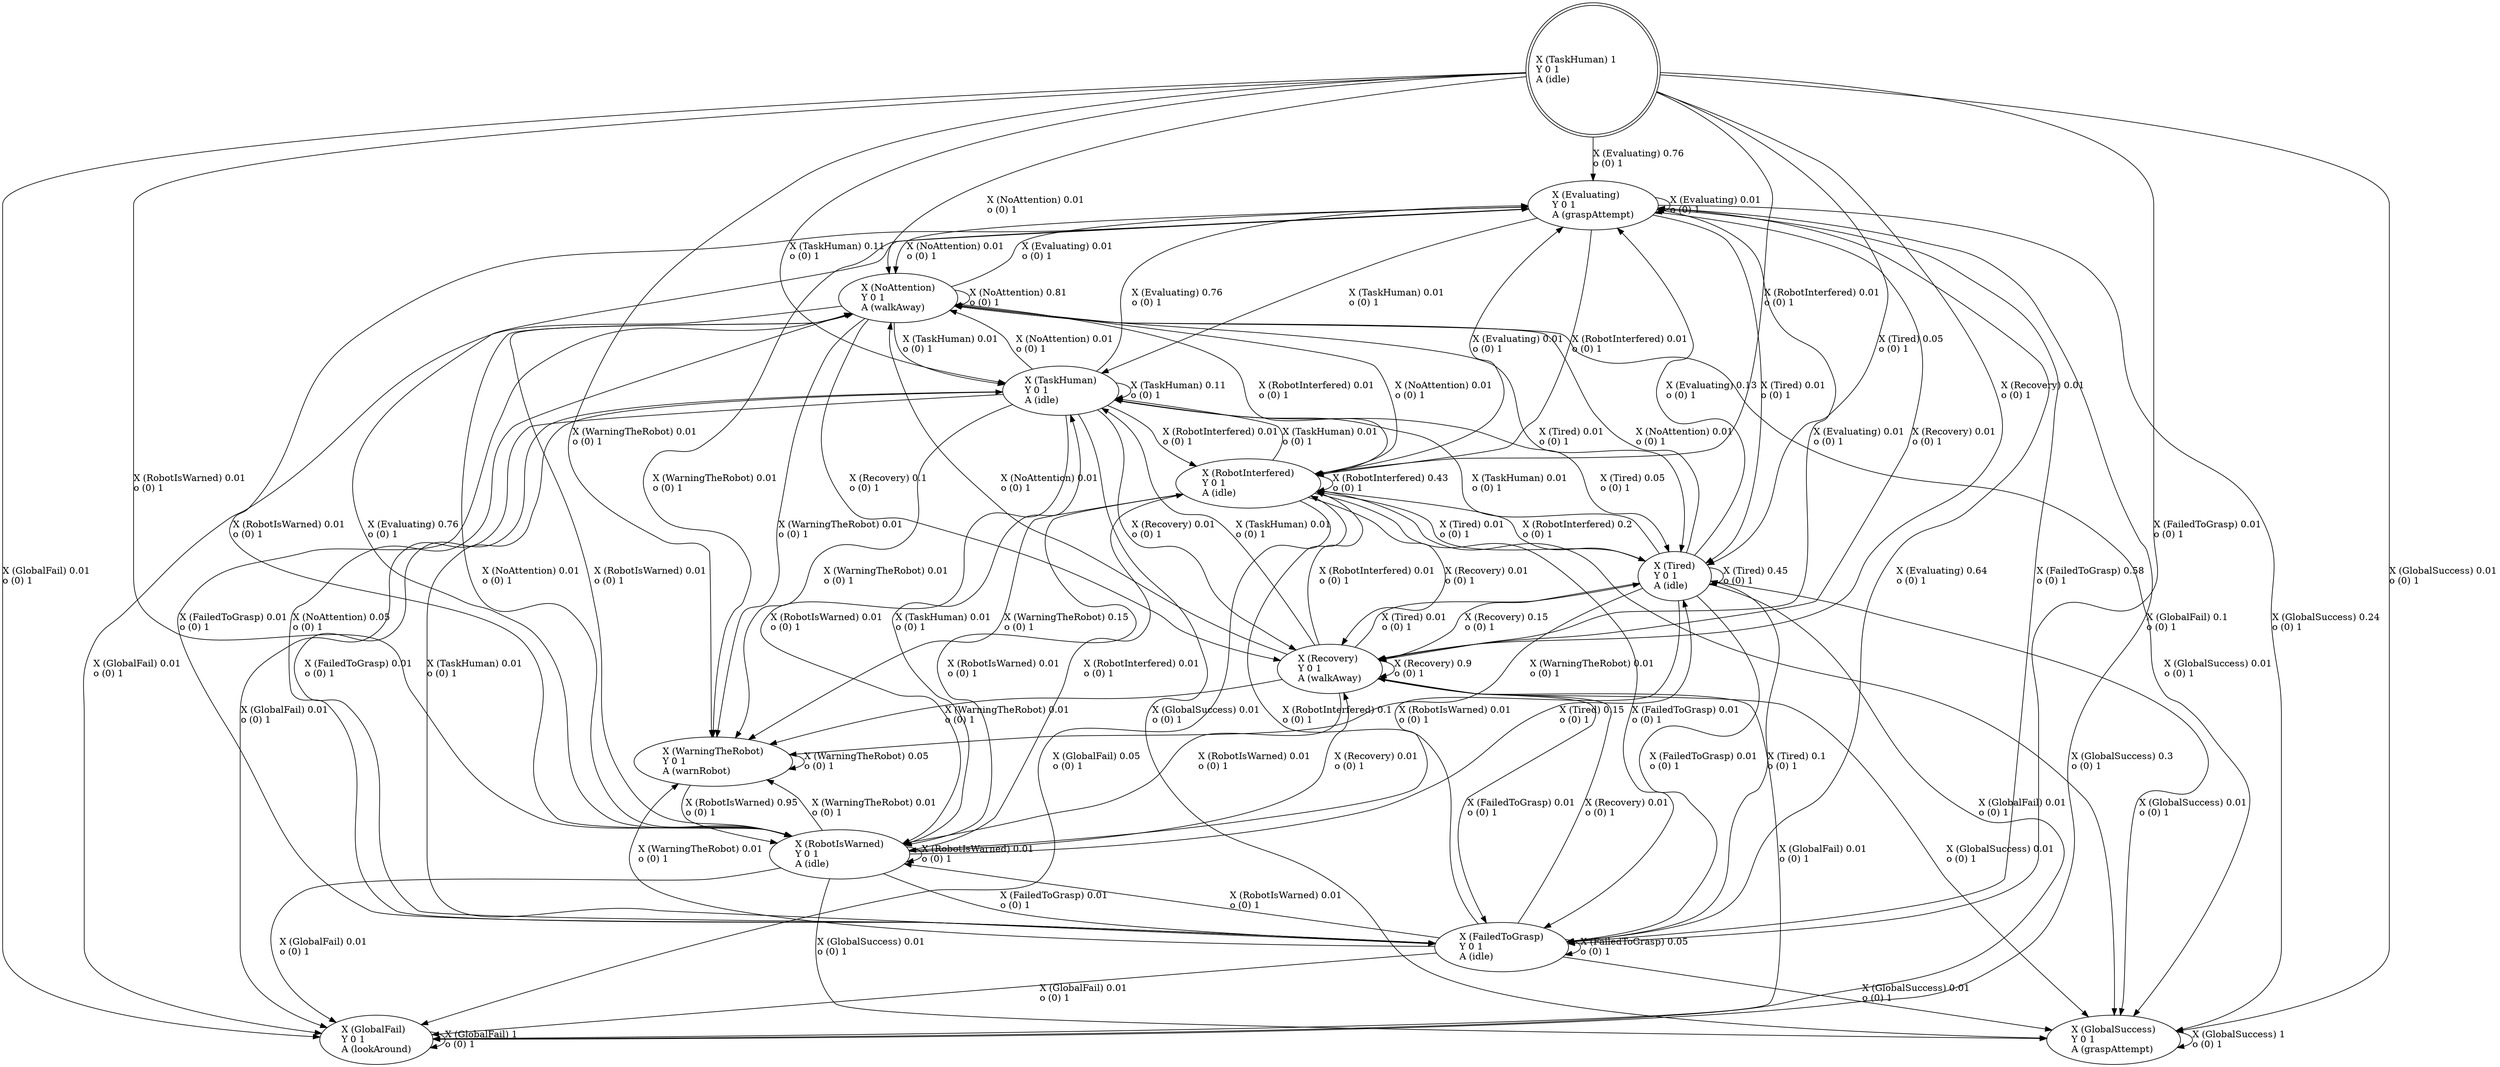 digraph G
{
root [label="X (TaskHuman) 1\lY 0 1\lA (idle)\l" shape=doublecircle labeljust="l"];
x5row0 [label="X (Evaluating)\lY 0 1\lA (graspAttempt)\l"];
x4row0 [label="X (NoAttention)\lY 0 1\lA (walkAway)\l"];
x2row0 [label="X (GlobalFail)\lY 0 1\lA (lookAround)\l"];
x10row0 [label="X (RobotIsWarned)\lY 0 1\lA (idle)\l"];
x3row0 [label="X (FailedToGrasp)\lY 0 1\lA (idle)\l"];
x1row0 [label="X (GlobalSuccess)\lY 0 1\lA (graspAttempt)\l"];
x9row0 [label="X (WarningTheRobot)\lY 0 1\lA (warnRobot)\l"];
x7row0 [label="X (Recovery)\lY 0 1\lA (walkAway)\l"];
x6row0 [label="X (Tired)\lY 0 1\lA (idle)\l"];
x8row0 [label="X (RobotInterfered)\lY 0 1\lA (idle)\l"];
x0row0 [label="X (TaskHuman)\lY 0 1\lA (idle)\l"];
root -> x0row0 [label="X (TaskHuman) 0.11\lo (0) 1\l"];
root -> x1row0 [label="X (GlobalSuccess) 0.01\lo (0) 1\l"];
root -> x2row0 [label="X (GlobalFail) 0.01\lo (0) 1\l"];
root -> x3row0 [label="X (FailedToGrasp) 0.01\lo (0) 1\l"];
root -> x4row0 [label="X (NoAttention) 0.01\lo (0) 1\l"];
root -> x5row0 [label="X (Evaluating) 0.76\lo (0) 1\l"];
root -> x6row0 [label="X (Tired) 0.05\lo (0) 1\l"];
root -> x7row0 [label="X (Recovery) 0.01\lo (0) 1\l"];
root -> x8row0 [label="X (RobotInterfered) 0.01\lo (0) 1\l"];
root -> x9row0 [label="X (WarningTheRobot) 0.01\lo (0) 1\l"];
root -> x10row0 [label="X (RobotIsWarned) 0.01\lo (0) 1\l"];
x0row0 -> x0row0 [label="X (TaskHuman) 0.11\lo (0) 1\l"];
x0row0 -> x1row0 [label="X (GlobalSuccess) 0.01\lo (0) 1\l"];
x0row0 -> x2row0 [label="X (GlobalFail) 0.01\lo (0) 1\l"];
x0row0 -> x3row0 [label="X (FailedToGrasp) 0.01\lo (0) 1\l"];
x0row0 -> x4row0 [label="X (NoAttention) 0.01\lo (0) 1\l"];
x0row0 -> x5row0 [label="X (Evaluating) 0.76\lo (0) 1\l"];
x0row0 -> x6row0 [label="X (Tired) 0.05\lo (0) 1\l"];
x0row0 -> x7row0 [label="X (Recovery) 0.01\lo (0) 1\l"];
x0row0 -> x8row0 [label="X (RobotInterfered) 0.01\lo (0) 1\l"];
x0row0 -> x9row0 [label="X (WarningTheRobot) 0.01\lo (0) 1\l"];
x0row0 -> x10row0 [label="X (RobotIsWarned) 0.01\lo (0) 1\l"];
x1row0 -> x1row0 [label="X (GlobalSuccess) 1\lo (0) 1\l"];
x2row0 -> x2row0 [label="X (GlobalFail) 1\lo (0) 1\l"];
x3row0 -> x0row0 [label="X (TaskHuman) 0.01\lo (0) 1\l"];
x3row0 -> x1row0 [label="X (GlobalSuccess) 0.01\lo (0) 1\l"];
x3row0 -> x2row0 [label="X (GlobalFail) 0.01\lo (0) 1\l"];
x3row0 -> x3row0 [label="X (FailedToGrasp) 0.05\lo (0) 1\l"];
x3row0 -> x4row0 [label="X (NoAttention) 0.05\lo (0) 1\l"];
x3row0 -> x5row0 [label="X (Evaluating) 0.64\lo (0) 1\l"];
x3row0 -> x6row0 [label="X (Tired) 0.1\lo (0) 1\l"];
x3row0 -> x7row0 [label="X (Recovery) 0.01\lo (0) 1\l"];
x3row0 -> x8row0 [label="X (RobotInterfered) 0.1\lo (0) 1\l"];
x3row0 -> x9row0 [label="X (WarningTheRobot) 0.01\lo (0) 1\l"];
x3row0 -> x10row0 [label="X (RobotIsWarned) 0.01\lo (0) 1\l"];
x4row0 -> x0row0 [label="X (TaskHuman) 0.01\lo (0) 1\l"];
x4row0 -> x1row0 [label="X (GlobalSuccess) 0.01\lo (0) 1\l"];
x4row0 -> x2row0 [label="X (GlobalFail) 0.01\lo (0) 1\l"];
x4row0 -> x3row0 [label="X (FailedToGrasp) 0.01\lo (0) 1\l"];
x4row0 -> x4row0 [label="X (NoAttention) 0.81\lo (0) 1\l"];
x4row0 -> x5row0 [label="X (Evaluating) 0.01\lo (0) 1\l"];
x4row0 -> x6row0 [label="X (Tired) 0.01\lo (0) 1\l"];
x4row0 -> x7row0 [label="X (Recovery) 0.1\lo (0) 1\l"];
x4row0 -> x8row0 [label="X (RobotInterfered) 0.01\lo (0) 1\l"];
x4row0 -> x9row0 [label="X (WarningTheRobot) 0.01\lo (0) 1\l"];
x4row0 -> x10row0 [label="X (RobotIsWarned) 0.01\lo (0) 1\l"];
x5row0 -> x0row0 [label="X (TaskHuman) 0.01\lo (0) 1\l"];
x5row0 -> x1row0 [label="X (GlobalSuccess) 0.24\lo (0) 1\l"];
x5row0 -> x2row0 [label="X (GlobalFail) 0.1\lo (0) 1\l"];
x5row0 -> x3row0 [label="X (FailedToGrasp) 0.58\lo (0) 1\l"];
x5row0 -> x4row0 [label="X (NoAttention) 0.01\lo (0) 1\l"];
x5row0 -> x5row0 [label="X (Evaluating) 0.01\lo (0) 1\l"];
x5row0 -> x6row0 [label="X (Tired) 0.01\lo (0) 1\l"];
x5row0 -> x7row0 [label="X (Recovery) 0.01\lo (0) 1\l"];
x5row0 -> x8row0 [label="X (RobotInterfered) 0.01\lo (0) 1\l"];
x5row0 -> x9row0 [label="X (WarningTheRobot) 0.01\lo (0) 1\l"];
x5row0 -> x10row0 [label="X (RobotIsWarned) 0.01\lo (0) 1\l"];
x6row0 -> x0row0 [label="X (TaskHuman) 0.01\lo (0) 1\l"];
x6row0 -> x1row0 [label="X (GlobalSuccess) 0.01\lo (0) 1\l"];
x6row0 -> x2row0 [label="X (GlobalFail) 0.01\lo (0) 1\l"];
x6row0 -> x3row0 [label="X (FailedToGrasp) 0.01\lo (0) 1\l"];
x6row0 -> x4row0 [label="X (NoAttention) 0.01\lo (0) 1\l"];
x6row0 -> x5row0 [label="X (Evaluating) 0.13\lo (0) 1\l"];
x6row0 -> x6row0 [label="X (Tired) 0.45\lo (0) 1\l"];
x6row0 -> x7row0 [label="X (Recovery) 0.15\lo (0) 1\l"];
x6row0 -> x8row0 [label="X (RobotInterfered) 0.2\lo (0) 1\l"];
x6row0 -> x9row0 [label="X (WarningTheRobot) 0.01\lo (0) 1\l"];
x6row0 -> x10row0 [label="X (RobotIsWarned) 0.01\lo (0) 1\l"];
x7row0 -> x0row0 [label="X (TaskHuman) 0.01\lo (0) 1\l"];
x7row0 -> x1row0 [label="X (GlobalSuccess) 0.01\lo (0) 1\l"];
x7row0 -> x2row0 [label="X (GlobalFail) 0.01\lo (0) 1\l"];
x7row0 -> x3row0 [label="X (FailedToGrasp) 0.01\lo (0) 1\l"];
x7row0 -> x4row0 [label="X (NoAttention) 0.01\lo (0) 1\l"];
x7row0 -> x5row0 [label="X (Evaluating) 0.01\lo (0) 1\l"];
x7row0 -> x6row0 [label="X (Tired) 0.01\lo (0) 1\l"];
x7row0 -> x7row0 [label="X (Recovery) 0.9\lo (0) 1\l"];
x7row0 -> x8row0 [label="X (RobotInterfered) 0.01\lo (0) 1\l"];
x7row0 -> x9row0 [label="X (WarningTheRobot) 0.01\lo (0) 1\l"];
x7row0 -> x10row0 [label="X (RobotIsWarned) 0.01\lo (0) 1\l"];
x8row0 -> x0row0 [label="X (TaskHuman) 0.01\lo (0) 1\l"];
x8row0 -> x1row0 [label="X (GlobalSuccess) 0.3\lo (0) 1\l"];
x8row0 -> x2row0 [label="X (GlobalFail) 0.05\lo (0) 1\l"];
x8row0 -> x3row0 [label="X (FailedToGrasp) 0.01\lo (0) 1\l"];
x8row0 -> x4row0 [label="X (NoAttention) 0.01\lo (0) 1\l"];
x8row0 -> x5row0 [label="X (Evaluating) 0.01\lo (0) 1\l"];
x8row0 -> x6row0 [label="X (Tired) 0.01\lo (0) 1\l"];
x8row0 -> x7row0 [label="X (Recovery) 0.01\lo (0) 1\l"];
x8row0 -> x8row0 [label="X (RobotInterfered) 0.43\lo (0) 1\l"];
x8row0 -> x9row0 [label="X (WarningTheRobot) 0.15\lo (0) 1\l"];
x8row0 -> x10row0 [label="X (RobotIsWarned) 0.01\lo (0) 1\l"];
x9row0 -> x9row0 [label="X (WarningTheRobot) 0.05\lo (0) 1\l"];
x9row0 -> x10row0 [label="X (RobotIsWarned) 0.95\lo (0) 1\l"];
x10row0 -> x0row0 [label="X (TaskHuman) 0.01\lo (0) 1\l"];
x10row0 -> x1row0 [label="X (GlobalSuccess) 0.01\lo (0) 1\l"];
x10row0 -> x2row0 [label="X (GlobalFail) 0.01\lo (0) 1\l"];
x10row0 -> x3row0 [label="X (FailedToGrasp) 0.01\lo (0) 1\l"];
x10row0 -> x4row0 [label="X (NoAttention) 0.01\lo (0) 1\l"];
x10row0 -> x5row0 [label="X (Evaluating) 0.76\lo (0) 1\l"];
x10row0 -> x6row0 [label="X (Tired) 0.15\lo (0) 1\l"];
x10row0 -> x7row0 [label="X (Recovery) 0.01\lo (0) 1\l"];
x10row0 -> x8row0 [label="X (RobotInterfered) 0.01\lo (0) 1\l"];
x10row0 -> x9row0 [label="X (WarningTheRobot) 0.01\lo (0) 1\l"];
x10row0 -> x10row0 [label="X (RobotIsWarned) 0.01\lo (0) 1\l"];
}
